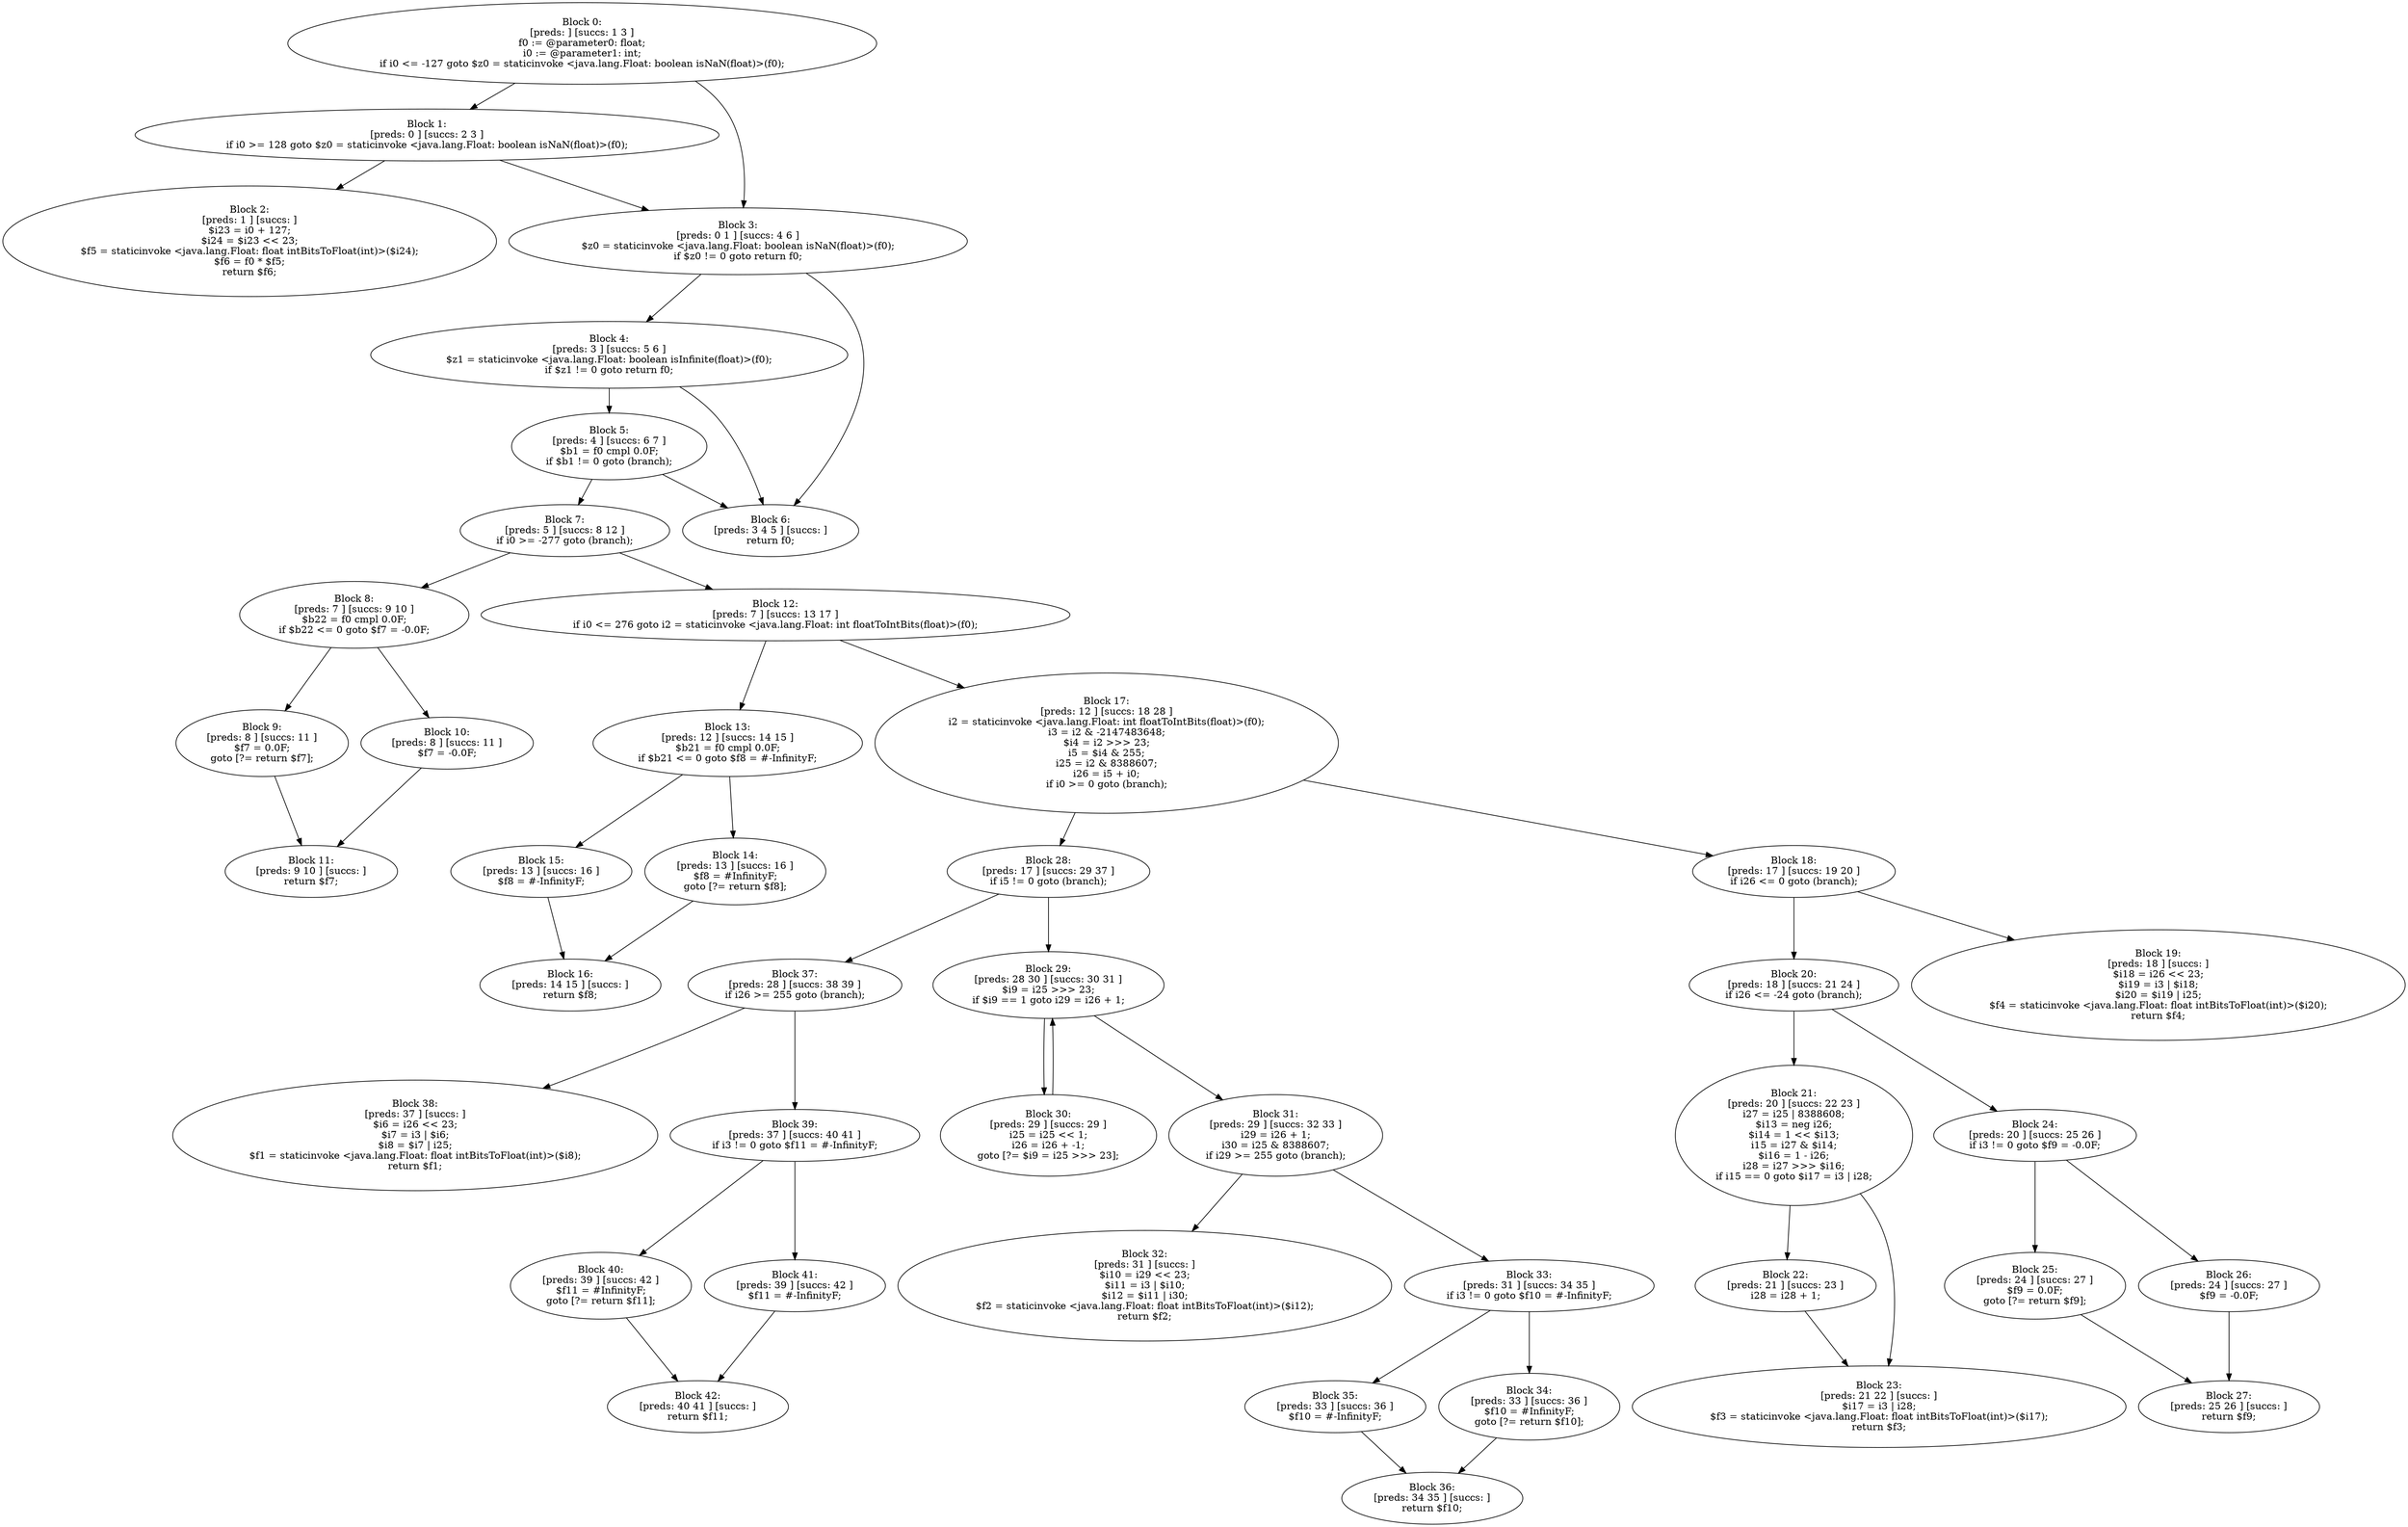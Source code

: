 digraph "unitGraph" {
    "Block 0:
[preds: ] [succs: 1 3 ]
f0 := @parameter0: float;
i0 := @parameter1: int;
if i0 <= -127 goto $z0 = staticinvoke <java.lang.Float: boolean isNaN(float)>(f0);
"
    "Block 1:
[preds: 0 ] [succs: 2 3 ]
if i0 >= 128 goto $z0 = staticinvoke <java.lang.Float: boolean isNaN(float)>(f0);
"
    "Block 2:
[preds: 1 ] [succs: ]
$i23 = i0 + 127;
$i24 = $i23 << 23;
$f5 = staticinvoke <java.lang.Float: float intBitsToFloat(int)>($i24);
$f6 = f0 * $f5;
return $f6;
"
    "Block 3:
[preds: 0 1 ] [succs: 4 6 ]
$z0 = staticinvoke <java.lang.Float: boolean isNaN(float)>(f0);
if $z0 != 0 goto return f0;
"
    "Block 4:
[preds: 3 ] [succs: 5 6 ]
$z1 = staticinvoke <java.lang.Float: boolean isInfinite(float)>(f0);
if $z1 != 0 goto return f0;
"
    "Block 5:
[preds: 4 ] [succs: 6 7 ]
$b1 = f0 cmpl 0.0F;
if $b1 != 0 goto (branch);
"
    "Block 6:
[preds: 3 4 5 ] [succs: ]
return f0;
"
    "Block 7:
[preds: 5 ] [succs: 8 12 ]
if i0 >= -277 goto (branch);
"
    "Block 8:
[preds: 7 ] [succs: 9 10 ]
$b22 = f0 cmpl 0.0F;
if $b22 <= 0 goto $f7 = -0.0F;
"
    "Block 9:
[preds: 8 ] [succs: 11 ]
$f7 = 0.0F;
goto [?= return $f7];
"
    "Block 10:
[preds: 8 ] [succs: 11 ]
$f7 = -0.0F;
"
    "Block 11:
[preds: 9 10 ] [succs: ]
return $f7;
"
    "Block 12:
[preds: 7 ] [succs: 13 17 ]
if i0 <= 276 goto i2 = staticinvoke <java.lang.Float: int floatToIntBits(float)>(f0);
"
    "Block 13:
[preds: 12 ] [succs: 14 15 ]
$b21 = f0 cmpl 0.0F;
if $b21 <= 0 goto $f8 = #-InfinityF;
"
    "Block 14:
[preds: 13 ] [succs: 16 ]
$f8 = #InfinityF;
goto [?= return $f8];
"
    "Block 15:
[preds: 13 ] [succs: 16 ]
$f8 = #-InfinityF;
"
    "Block 16:
[preds: 14 15 ] [succs: ]
return $f8;
"
    "Block 17:
[preds: 12 ] [succs: 18 28 ]
i2 = staticinvoke <java.lang.Float: int floatToIntBits(float)>(f0);
i3 = i2 & -2147483648;
$i4 = i2 >>> 23;
i5 = $i4 & 255;
i25 = i2 & 8388607;
i26 = i5 + i0;
if i0 >= 0 goto (branch);
"
    "Block 18:
[preds: 17 ] [succs: 19 20 ]
if i26 <= 0 goto (branch);
"
    "Block 19:
[preds: 18 ] [succs: ]
$i18 = i26 << 23;
$i19 = i3 | $i18;
$i20 = $i19 | i25;
$f4 = staticinvoke <java.lang.Float: float intBitsToFloat(int)>($i20);
return $f4;
"
    "Block 20:
[preds: 18 ] [succs: 21 24 ]
if i26 <= -24 goto (branch);
"
    "Block 21:
[preds: 20 ] [succs: 22 23 ]
i27 = i25 | 8388608;
$i13 = neg i26;
$i14 = 1 << $i13;
i15 = i27 & $i14;
$i16 = 1 - i26;
i28 = i27 >>> $i16;
if i15 == 0 goto $i17 = i3 | i28;
"
    "Block 22:
[preds: 21 ] [succs: 23 ]
i28 = i28 + 1;
"
    "Block 23:
[preds: 21 22 ] [succs: ]
$i17 = i3 | i28;
$f3 = staticinvoke <java.lang.Float: float intBitsToFloat(int)>($i17);
return $f3;
"
    "Block 24:
[preds: 20 ] [succs: 25 26 ]
if i3 != 0 goto $f9 = -0.0F;
"
    "Block 25:
[preds: 24 ] [succs: 27 ]
$f9 = 0.0F;
goto [?= return $f9];
"
    "Block 26:
[preds: 24 ] [succs: 27 ]
$f9 = -0.0F;
"
    "Block 27:
[preds: 25 26 ] [succs: ]
return $f9;
"
    "Block 28:
[preds: 17 ] [succs: 29 37 ]
if i5 != 0 goto (branch);
"
    "Block 29:
[preds: 28 30 ] [succs: 30 31 ]
$i9 = i25 >>> 23;
if $i9 == 1 goto i29 = i26 + 1;
"
    "Block 30:
[preds: 29 ] [succs: 29 ]
i25 = i25 << 1;
i26 = i26 + -1;
goto [?= $i9 = i25 >>> 23];
"
    "Block 31:
[preds: 29 ] [succs: 32 33 ]
i29 = i26 + 1;
i30 = i25 & 8388607;
if i29 >= 255 goto (branch);
"
    "Block 32:
[preds: 31 ] [succs: ]
$i10 = i29 << 23;
$i11 = i3 | $i10;
$i12 = $i11 | i30;
$f2 = staticinvoke <java.lang.Float: float intBitsToFloat(int)>($i12);
return $f2;
"
    "Block 33:
[preds: 31 ] [succs: 34 35 ]
if i3 != 0 goto $f10 = #-InfinityF;
"
    "Block 34:
[preds: 33 ] [succs: 36 ]
$f10 = #InfinityF;
goto [?= return $f10];
"
    "Block 35:
[preds: 33 ] [succs: 36 ]
$f10 = #-InfinityF;
"
    "Block 36:
[preds: 34 35 ] [succs: ]
return $f10;
"
    "Block 37:
[preds: 28 ] [succs: 38 39 ]
if i26 >= 255 goto (branch);
"
    "Block 38:
[preds: 37 ] [succs: ]
$i6 = i26 << 23;
$i7 = i3 | $i6;
$i8 = $i7 | i25;
$f1 = staticinvoke <java.lang.Float: float intBitsToFloat(int)>($i8);
return $f1;
"
    "Block 39:
[preds: 37 ] [succs: 40 41 ]
if i3 != 0 goto $f11 = #-InfinityF;
"
    "Block 40:
[preds: 39 ] [succs: 42 ]
$f11 = #InfinityF;
goto [?= return $f11];
"
    "Block 41:
[preds: 39 ] [succs: 42 ]
$f11 = #-InfinityF;
"
    "Block 42:
[preds: 40 41 ] [succs: ]
return $f11;
"
    "Block 0:
[preds: ] [succs: 1 3 ]
f0 := @parameter0: float;
i0 := @parameter1: int;
if i0 <= -127 goto $z0 = staticinvoke <java.lang.Float: boolean isNaN(float)>(f0);
"->"Block 1:
[preds: 0 ] [succs: 2 3 ]
if i0 >= 128 goto $z0 = staticinvoke <java.lang.Float: boolean isNaN(float)>(f0);
";
    "Block 0:
[preds: ] [succs: 1 3 ]
f0 := @parameter0: float;
i0 := @parameter1: int;
if i0 <= -127 goto $z0 = staticinvoke <java.lang.Float: boolean isNaN(float)>(f0);
"->"Block 3:
[preds: 0 1 ] [succs: 4 6 ]
$z0 = staticinvoke <java.lang.Float: boolean isNaN(float)>(f0);
if $z0 != 0 goto return f0;
";
    "Block 1:
[preds: 0 ] [succs: 2 3 ]
if i0 >= 128 goto $z0 = staticinvoke <java.lang.Float: boolean isNaN(float)>(f0);
"->"Block 2:
[preds: 1 ] [succs: ]
$i23 = i0 + 127;
$i24 = $i23 << 23;
$f5 = staticinvoke <java.lang.Float: float intBitsToFloat(int)>($i24);
$f6 = f0 * $f5;
return $f6;
";
    "Block 1:
[preds: 0 ] [succs: 2 3 ]
if i0 >= 128 goto $z0 = staticinvoke <java.lang.Float: boolean isNaN(float)>(f0);
"->"Block 3:
[preds: 0 1 ] [succs: 4 6 ]
$z0 = staticinvoke <java.lang.Float: boolean isNaN(float)>(f0);
if $z0 != 0 goto return f0;
";
    "Block 3:
[preds: 0 1 ] [succs: 4 6 ]
$z0 = staticinvoke <java.lang.Float: boolean isNaN(float)>(f0);
if $z0 != 0 goto return f0;
"->"Block 4:
[preds: 3 ] [succs: 5 6 ]
$z1 = staticinvoke <java.lang.Float: boolean isInfinite(float)>(f0);
if $z1 != 0 goto return f0;
";
    "Block 3:
[preds: 0 1 ] [succs: 4 6 ]
$z0 = staticinvoke <java.lang.Float: boolean isNaN(float)>(f0);
if $z0 != 0 goto return f0;
"->"Block 6:
[preds: 3 4 5 ] [succs: ]
return f0;
";
    "Block 4:
[preds: 3 ] [succs: 5 6 ]
$z1 = staticinvoke <java.lang.Float: boolean isInfinite(float)>(f0);
if $z1 != 0 goto return f0;
"->"Block 5:
[preds: 4 ] [succs: 6 7 ]
$b1 = f0 cmpl 0.0F;
if $b1 != 0 goto (branch);
";
    "Block 4:
[preds: 3 ] [succs: 5 6 ]
$z1 = staticinvoke <java.lang.Float: boolean isInfinite(float)>(f0);
if $z1 != 0 goto return f0;
"->"Block 6:
[preds: 3 4 5 ] [succs: ]
return f0;
";
    "Block 5:
[preds: 4 ] [succs: 6 7 ]
$b1 = f0 cmpl 0.0F;
if $b1 != 0 goto (branch);
"->"Block 6:
[preds: 3 4 5 ] [succs: ]
return f0;
";
    "Block 5:
[preds: 4 ] [succs: 6 7 ]
$b1 = f0 cmpl 0.0F;
if $b1 != 0 goto (branch);
"->"Block 7:
[preds: 5 ] [succs: 8 12 ]
if i0 >= -277 goto (branch);
";
    "Block 7:
[preds: 5 ] [succs: 8 12 ]
if i0 >= -277 goto (branch);
"->"Block 8:
[preds: 7 ] [succs: 9 10 ]
$b22 = f0 cmpl 0.0F;
if $b22 <= 0 goto $f7 = -0.0F;
";
    "Block 7:
[preds: 5 ] [succs: 8 12 ]
if i0 >= -277 goto (branch);
"->"Block 12:
[preds: 7 ] [succs: 13 17 ]
if i0 <= 276 goto i2 = staticinvoke <java.lang.Float: int floatToIntBits(float)>(f0);
";
    "Block 8:
[preds: 7 ] [succs: 9 10 ]
$b22 = f0 cmpl 0.0F;
if $b22 <= 0 goto $f7 = -0.0F;
"->"Block 9:
[preds: 8 ] [succs: 11 ]
$f7 = 0.0F;
goto [?= return $f7];
";
    "Block 8:
[preds: 7 ] [succs: 9 10 ]
$b22 = f0 cmpl 0.0F;
if $b22 <= 0 goto $f7 = -0.0F;
"->"Block 10:
[preds: 8 ] [succs: 11 ]
$f7 = -0.0F;
";
    "Block 9:
[preds: 8 ] [succs: 11 ]
$f7 = 0.0F;
goto [?= return $f7];
"->"Block 11:
[preds: 9 10 ] [succs: ]
return $f7;
";
    "Block 10:
[preds: 8 ] [succs: 11 ]
$f7 = -0.0F;
"->"Block 11:
[preds: 9 10 ] [succs: ]
return $f7;
";
    "Block 12:
[preds: 7 ] [succs: 13 17 ]
if i0 <= 276 goto i2 = staticinvoke <java.lang.Float: int floatToIntBits(float)>(f0);
"->"Block 13:
[preds: 12 ] [succs: 14 15 ]
$b21 = f0 cmpl 0.0F;
if $b21 <= 0 goto $f8 = #-InfinityF;
";
    "Block 12:
[preds: 7 ] [succs: 13 17 ]
if i0 <= 276 goto i2 = staticinvoke <java.lang.Float: int floatToIntBits(float)>(f0);
"->"Block 17:
[preds: 12 ] [succs: 18 28 ]
i2 = staticinvoke <java.lang.Float: int floatToIntBits(float)>(f0);
i3 = i2 & -2147483648;
$i4 = i2 >>> 23;
i5 = $i4 & 255;
i25 = i2 & 8388607;
i26 = i5 + i0;
if i0 >= 0 goto (branch);
";
    "Block 13:
[preds: 12 ] [succs: 14 15 ]
$b21 = f0 cmpl 0.0F;
if $b21 <= 0 goto $f8 = #-InfinityF;
"->"Block 14:
[preds: 13 ] [succs: 16 ]
$f8 = #InfinityF;
goto [?= return $f8];
";
    "Block 13:
[preds: 12 ] [succs: 14 15 ]
$b21 = f0 cmpl 0.0F;
if $b21 <= 0 goto $f8 = #-InfinityF;
"->"Block 15:
[preds: 13 ] [succs: 16 ]
$f8 = #-InfinityF;
";
    "Block 14:
[preds: 13 ] [succs: 16 ]
$f8 = #InfinityF;
goto [?= return $f8];
"->"Block 16:
[preds: 14 15 ] [succs: ]
return $f8;
";
    "Block 15:
[preds: 13 ] [succs: 16 ]
$f8 = #-InfinityF;
"->"Block 16:
[preds: 14 15 ] [succs: ]
return $f8;
";
    "Block 17:
[preds: 12 ] [succs: 18 28 ]
i2 = staticinvoke <java.lang.Float: int floatToIntBits(float)>(f0);
i3 = i2 & -2147483648;
$i4 = i2 >>> 23;
i5 = $i4 & 255;
i25 = i2 & 8388607;
i26 = i5 + i0;
if i0 >= 0 goto (branch);
"->"Block 18:
[preds: 17 ] [succs: 19 20 ]
if i26 <= 0 goto (branch);
";
    "Block 17:
[preds: 12 ] [succs: 18 28 ]
i2 = staticinvoke <java.lang.Float: int floatToIntBits(float)>(f0);
i3 = i2 & -2147483648;
$i4 = i2 >>> 23;
i5 = $i4 & 255;
i25 = i2 & 8388607;
i26 = i5 + i0;
if i0 >= 0 goto (branch);
"->"Block 28:
[preds: 17 ] [succs: 29 37 ]
if i5 != 0 goto (branch);
";
    "Block 18:
[preds: 17 ] [succs: 19 20 ]
if i26 <= 0 goto (branch);
"->"Block 19:
[preds: 18 ] [succs: ]
$i18 = i26 << 23;
$i19 = i3 | $i18;
$i20 = $i19 | i25;
$f4 = staticinvoke <java.lang.Float: float intBitsToFloat(int)>($i20);
return $f4;
";
    "Block 18:
[preds: 17 ] [succs: 19 20 ]
if i26 <= 0 goto (branch);
"->"Block 20:
[preds: 18 ] [succs: 21 24 ]
if i26 <= -24 goto (branch);
";
    "Block 20:
[preds: 18 ] [succs: 21 24 ]
if i26 <= -24 goto (branch);
"->"Block 21:
[preds: 20 ] [succs: 22 23 ]
i27 = i25 | 8388608;
$i13 = neg i26;
$i14 = 1 << $i13;
i15 = i27 & $i14;
$i16 = 1 - i26;
i28 = i27 >>> $i16;
if i15 == 0 goto $i17 = i3 | i28;
";
    "Block 20:
[preds: 18 ] [succs: 21 24 ]
if i26 <= -24 goto (branch);
"->"Block 24:
[preds: 20 ] [succs: 25 26 ]
if i3 != 0 goto $f9 = -0.0F;
";
    "Block 21:
[preds: 20 ] [succs: 22 23 ]
i27 = i25 | 8388608;
$i13 = neg i26;
$i14 = 1 << $i13;
i15 = i27 & $i14;
$i16 = 1 - i26;
i28 = i27 >>> $i16;
if i15 == 0 goto $i17 = i3 | i28;
"->"Block 22:
[preds: 21 ] [succs: 23 ]
i28 = i28 + 1;
";
    "Block 21:
[preds: 20 ] [succs: 22 23 ]
i27 = i25 | 8388608;
$i13 = neg i26;
$i14 = 1 << $i13;
i15 = i27 & $i14;
$i16 = 1 - i26;
i28 = i27 >>> $i16;
if i15 == 0 goto $i17 = i3 | i28;
"->"Block 23:
[preds: 21 22 ] [succs: ]
$i17 = i3 | i28;
$f3 = staticinvoke <java.lang.Float: float intBitsToFloat(int)>($i17);
return $f3;
";
    "Block 22:
[preds: 21 ] [succs: 23 ]
i28 = i28 + 1;
"->"Block 23:
[preds: 21 22 ] [succs: ]
$i17 = i3 | i28;
$f3 = staticinvoke <java.lang.Float: float intBitsToFloat(int)>($i17);
return $f3;
";
    "Block 24:
[preds: 20 ] [succs: 25 26 ]
if i3 != 0 goto $f9 = -0.0F;
"->"Block 25:
[preds: 24 ] [succs: 27 ]
$f9 = 0.0F;
goto [?= return $f9];
";
    "Block 24:
[preds: 20 ] [succs: 25 26 ]
if i3 != 0 goto $f9 = -0.0F;
"->"Block 26:
[preds: 24 ] [succs: 27 ]
$f9 = -0.0F;
";
    "Block 25:
[preds: 24 ] [succs: 27 ]
$f9 = 0.0F;
goto [?= return $f9];
"->"Block 27:
[preds: 25 26 ] [succs: ]
return $f9;
";
    "Block 26:
[preds: 24 ] [succs: 27 ]
$f9 = -0.0F;
"->"Block 27:
[preds: 25 26 ] [succs: ]
return $f9;
";
    "Block 28:
[preds: 17 ] [succs: 29 37 ]
if i5 != 0 goto (branch);
"->"Block 29:
[preds: 28 30 ] [succs: 30 31 ]
$i9 = i25 >>> 23;
if $i9 == 1 goto i29 = i26 + 1;
";
    "Block 28:
[preds: 17 ] [succs: 29 37 ]
if i5 != 0 goto (branch);
"->"Block 37:
[preds: 28 ] [succs: 38 39 ]
if i26 >= 255 goto (branch);
";
    "Block 29:
[preds: 28 30 ] [succs: 30 31 ]
$i9 = i25 >>> 23;
if $i9 == 1 goto i29 = i26 + 1;
"->"Block 30:
[preds: 29 ] [succs: 29 ]
i25 = i25 << 1;
i26 = i26 + -1;
goto [?= $i9 = i25 >>> 23];
";
    "Block 29:
[preds: 28 30 ] [succs: 30 31 ]
$i9 = i25 >>> 23;
if $i9 == 1 goto i29 = i26 + 1;
"->"Block 31:
[preds: 29 ] [succs: 32 33 ]
i29 = i26 + 1;
i30 = i25 & 8388607;
if i29 >= 255 goto (branch);
";
    "Block 30:
[preds: 29 ] [succs: 29 ]
i25 = i25 << 1;
i26 = i26 + -1;
goto [?= $i9 = i25 >>> 23];
"->"Block 29:
[preds: 28 30 ] [succs: 30 31 ]
$i9 = i25 >>> 23;
if $i9 == 1 goto i29 = i26 + 1;
";
    "Block 31:
[preds: 29 ] [succs: 32 33 ]
i29 = i26 + 1;
i30 = i25 & 8388607;
if i29 >= 255 goto (branch);
"->"Block 32:
[preds: 31 ] [succs: ]
$i10 = i29 << 23;
$i11 = i3 | $i10;
$i12 = $i11 | i30;
$f2 = staticinvoke <java.lang.Float: float intBitsToFloat(int)>($i12);
return $f2;
";
    "Block 31:
[preds: 29 ] [succs: 32 33 ]
i29 = i26 + 1;
i30 = i25 & 8388607;
if i29 >= 255 goto (branch);
"->"Block 33:
[preds: 31 ] [succs: 34 35 ]
if i3 != 0 goto $f10 = #-InfinityF;
";
    "Block 33:
[preds: 31 ] [succs: 34 35 ]
if i3 != 0 goto $f10 = #-InfinityF;
"->"Block 34:
[preds: 33 ] [succs: 36 ]
$f10 = #InfinityF;
goto [?= return $f10];
";
    "Block 33:
[preds: 31 ] [succs: 34 35 ]
if i3 != 0 goto $f10 = #-InfinityF;
"->"Block 35:
[preds: 33 ] [succs: 36 ]
$f10 = #-InfinityF;
";
    "Block 34:
[preds: 33 ] [succs: 36 ]
$f10 = #InfinityF;
goto [?= return $f10];
"->"Block 36:
[preds: 34 35 ] [succs: ]
return $f10;
";
    "Block 35:
[preds: 33 ] [succs: 36 ]
$f10 = #-InfinityF;
"->"Block 36:
[preds: 34 35 ] [succs: ]
return $f10;
";
    "Block 37:
[preds: 28 ] [succs: 38 39 ]
if i26 >= 255 goto (branch);
"->"Block 38:
[preds: 37 ] [succs: ]
$i6 = i26 << 23;
$i7 = i3 | $i6;
$i8 = $i7 | i25;
$f1 = staticinvoke <java.lang.Float: float intBitsToFloat(int)>($i8);
return $f1;
";
    "Block 37:
[preds: 28 ] [succs: 38 39 ]
if i26 >= 255 goto (branch);
"->"Block 39:
[preds: 37 ] [succs: 40 41 ]
if i3 != 0 goto $f11 = #-InfinityF;
";
    "Block 39:
[preds: 37 ] [succs: 40 41 ]
if i3 != 0 goto $f11 = #-InfinityF;
"->"Block 40:
[preds: 39 ] [succs: 42 ]
$f11 = #InfinityF;
goto [?= return $f11];
";
    "Block 39:
[preds: 37 ] [succs: 40 41 ]
if i3 != 0 goto $f11 = #-InfinityF;
"->"Block 41:
[preds: 39 ] [succs: 42 ]
$f11 = #-InfinityF;
";
    "Block 40:
[preds: 39 ] [succs: 42 ]
$f11 = #InfinityF;
goto [?= return $f11];
"->"Block 42:
[preds: 40 41 ] [succs: ]
return $f11;
";
    "Block 41:
[preds: 39 ] [succs: 42 ]
$f11 = #-InfinityF;
"->"Block 42:
[preds: 40 41 ] [succs: ]
return $f11;
";
}
